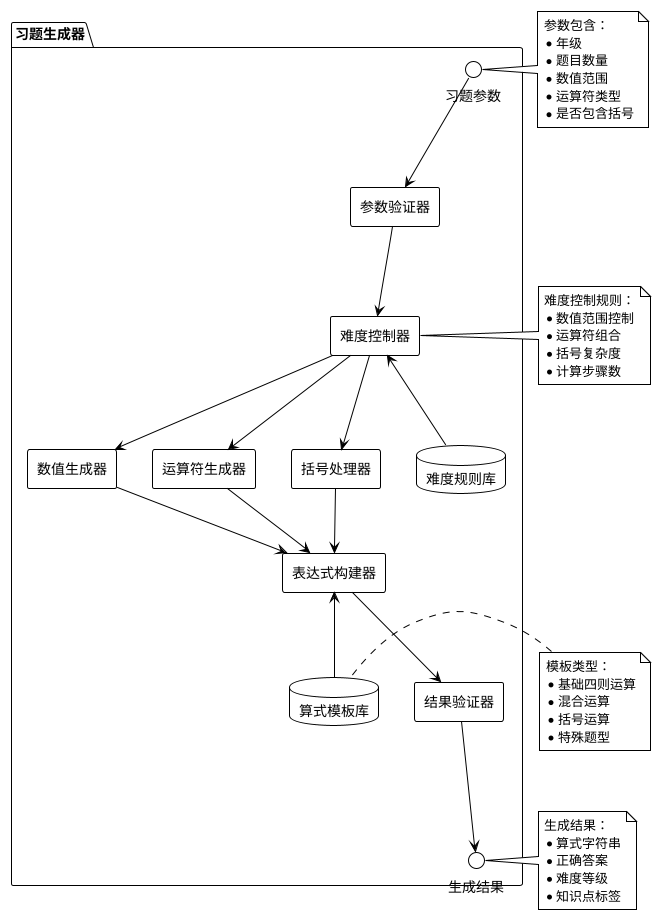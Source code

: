 @startuml 习题生成器组件图

!theme plain
skinparam componentStyle rectangle
skinparam backgroundColor white

package "习题生成器" {
    [参数验证器] as validator
    [数值生成器] as numberGen
    [运算符生成器] as operatorGen
    [括号处理器] as bracketHandler
    [结果验证器] as resultValidator
    [表达式构建器] as expressionBuilder
    [难度控制器] as difficultyController
    
    interface "习题参数" as params
    interface "生成结果" as result
    
    database "算式模板库" as templates
    database "难度规则库" as rules
}

params --> validator
validator --> difficultyController

difficultyController --> numberGen
difficultyController --> operatorGen
difficultyController --> bracketHandler
difficultyController <-- rules

numberGen --> expressionBuilder
operatorGen --> expressionBuilder
bracketHandler --> expressionBuilder
expressionBuilder <-- templates

expressionBuilder --> resultValidator
resultValidator --> result

note right of params
  参数包含：
  * 年级
  * 题目数量
  * 数值范围
  * 运算符类型
  * 是否包含括号
end note

note left of result
  生成结果：
  * 算式字符串
  * 正确答案
  * 难度等级
  * 知识点标签
end note

note right of difficultyController
  难度控制规则：
  * 数值范围控制
  * 运算符组合
  * 括号复杂度
  * 计算步骤数
end note

note left of templates
  模板类型：
  * 基础四则运算
  * 混合运算
  * 括号运算
  * 特殊题型
end note

@enduml 